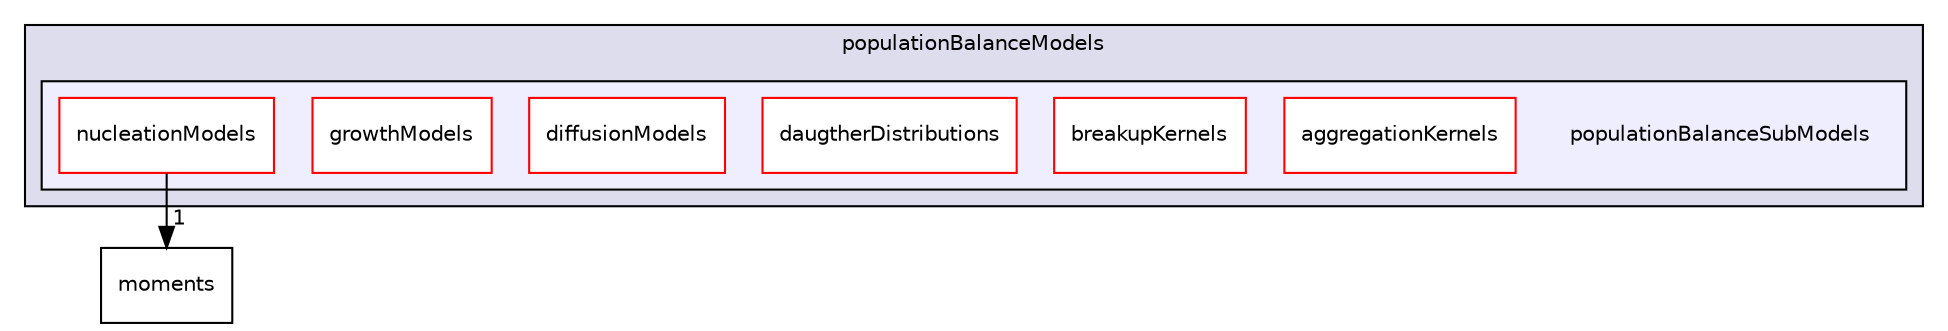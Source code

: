 digraph "populationBalanceSubModels" {
  bgcolor=transparent;
  compound=true
  node [ fontsize="10", fontname="Helvetica"];
  edge [ labelfontsize="10", labelfontname="Helvetica"];
  subgraph clusterdir_0ecbe6cb5f50223527ce4e1b499bd333 {
    graph [ bgcolor="#ddddee", pencolor="black", label="populationBalanceModels" fontname="Helvetica", fontsize="10", URL="dir_0ecbe6cb5f50223527ce4e1b499bd333.html"]
  subgraph clusterdir_58c61e057ed2119d9755c9fdbb448648 {
    graph [ bgcolor="#eeeeff", pencolor="black", label="" URL="dir_58c61e057ed2119d9755c9fdbb448648.html"];
    dir_58c61e057ed2119d9755c9fdbb448648 [shape=plaintext label="populationBalanceSubModels"];
    dir_62f86ef0c260ceaf3b93a8b1f701039a [shape=box label="aggregationKernels" color="red" fillcolor="white" style="filled" URL="dir_62f86ef0c260ceaf3b93a8b1f701039a.html"];
    dir_8db1431bcb360c6bb23f8119e5d3e19f [shape=box label="breakupKernels" color="red" fillcolor="white" style="filled" URL="dir_8db1431bcb360c6bb23f8119e5d3e19f.html"];
    dir_a959301c3cf54322ad2aac04893d37dc [shape=box label="daugtherDistributions" color="red" fillcolor="white" style="filled" URL="dir_a959301c3cf54322ad2aac04893d37dc.html"];
    dir_6ec2bdb0f036663acb1a5a50d7b40959 [shape=box label="diffusionModels" color="red" fillcolor="white" style="filled" URL="dir_6ec2bdb0f036663acb1a5a50d7b40959.html"];
    dir_6940a7f58037034d8426ca1ed1224859 [shape=box label="growthModels" color="red" fillcolor="white" style="filled" URL="dir_6940a7f58037034d8426ca1ed1224859.html"];
    dir_deb70e2408b5d543a7b3ca509fad8f1b [shape=box label="nucleationModels" color="red" fillcolor="white" style="filled" URL="dir_deb70e2408b5d543a7b3ca509fad8f1b.html"];
  }
  }
  dir_17a6c3d0f5fde6543c26c10fa938ae5d [shape=box label="moments" URL="dir_17a6c3d0f5fde6543c26c10fa938ae5d.html"];
  dir_deb70e2408b5d543a7b3ca509fad8f1b->dir_17a6c3d0f5fde6543c26c10fa938ae5d [headlabel="1", labeldistance=1.5 headhref="dir_000157_000163.html"];
}
